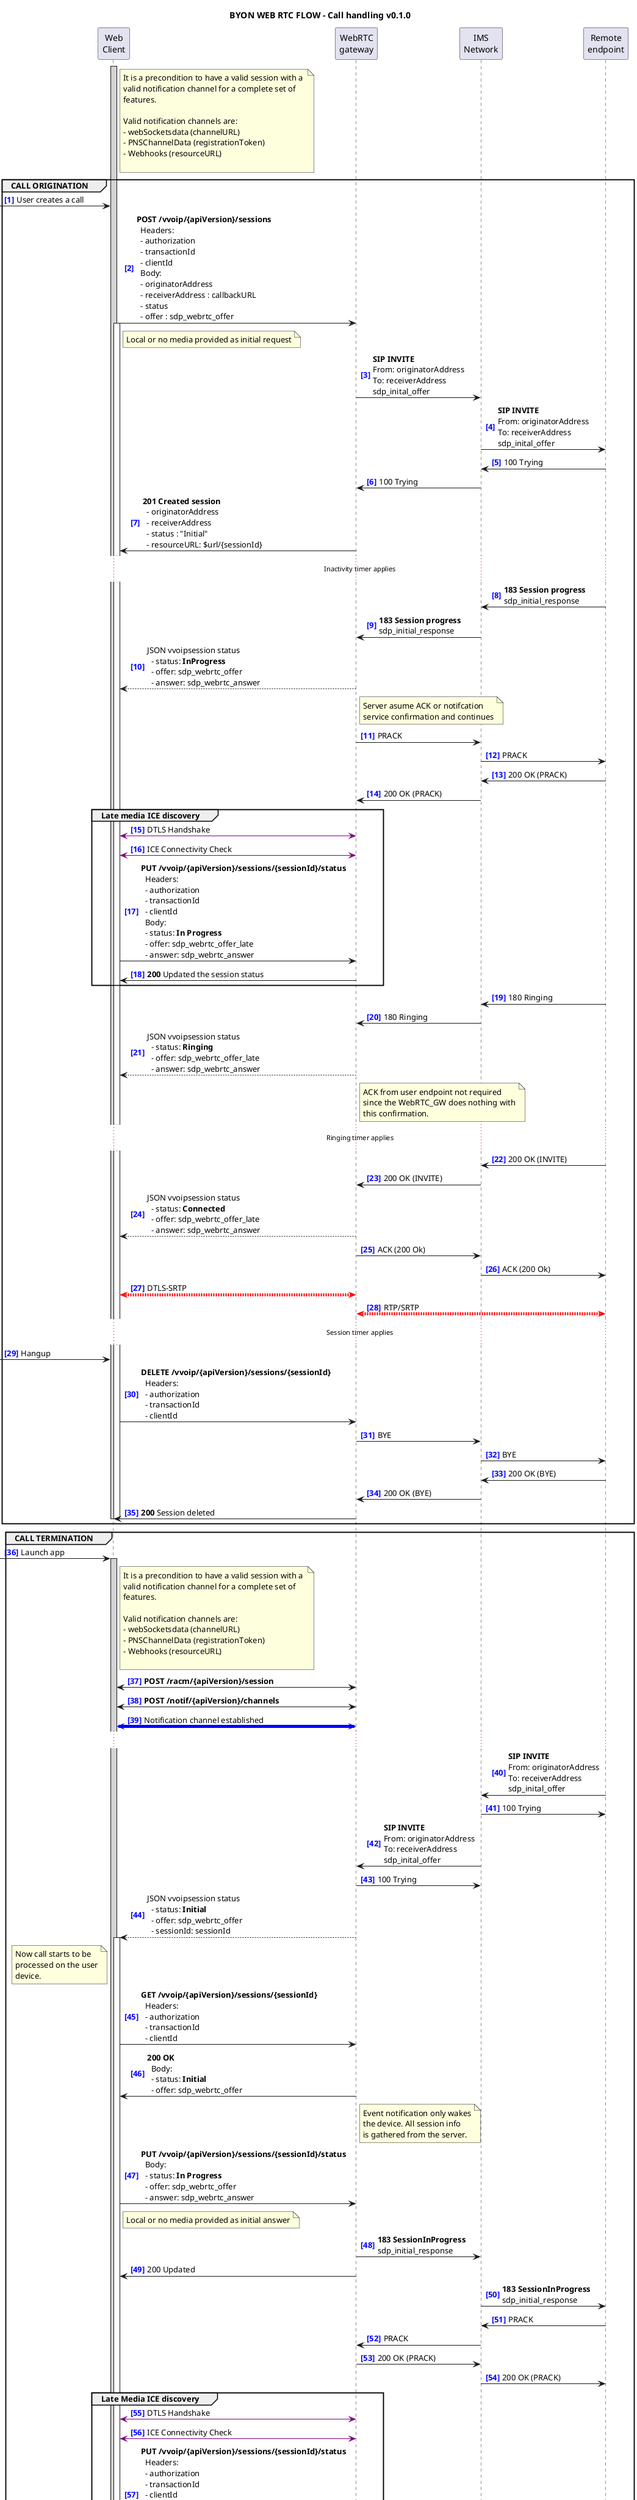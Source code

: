 @startuml BYON Callhandling 0.1.0

title "BYON WEB RTC FLOW - Call handling v0.1.0"
autonumber "<font color=blue><b>[0]"

<style>
.audioStyle {
  arrow {
    LineColor red
    LineThickness 5
  }
}
.wsStyle { 
  arrow { 
    LineColor blue 
    LineThickness 5 
  } 
} 
</style>

'participant "Notification\nclient" as WebClient
participant "Web\nClient" as WebClient
'participant OAuth #LightGreen
participant "WebRTC\ngateway" as WebRTC_GW
participant "IMS\nNetwork" as IMS_Network
participant "Remote\nendpoint" as RemoteEndpoint

' --- Notification Channel 

activate WebClient #LightGray
note right WebClient
  It is a precondition to have a valid session with a 
  valid notification channel for a complete set of 
  features. 
   
  Valid notification channels are: 
  - webSocketsdata (channelURL)
  - PNSChannelData (registrationToken)
  - Webhooks (resourceURL)
  
end note

' ---------------------------------------------------------
' CALL ORIGINATION - WebRTC device initiaties voice session
' ---------------------------------------------------------

group CALL ORIGINATION

[-> WebClient: User creates a call

WebClient -> WebRTC_GW : **POST /vvoip/{apiVersion}/sessions** \n\
  Headers:\n\
  - authorization\n\
  - transactionId\n\
  - clientId\n\
  Body:\n\
  - originatorAddress \n\
  - receiverAddress : callbackURL \n\
  - status \n\
  - offer : sdp_webrtc_offer
activate WebClient

note right of WebClient
Local or no media provided as initial request
end note


WebRTC_GW -> IMS_Network: **SIP INVITE** \n\
From: originatorAddress \n\
To: receiverAddress \n\
sdp_inital_offer

IMS_Network -> RemoteEndpoint: **SIP INVITE** \n\
From: originatorAddress \n\
To: receiverAddress \n\
sdp_inital_offer

RemoteEndpoint -> IMS_Network: 100 Trying
IMS_Network -> WebRTC_GW: 100 Trying 
WebRTC_GW -> WebClient: **201 Created session** \n\
  - originatorAddress \n\
  - receiverAddress \n\
  - status : "Initial" \n\
  - resourceURL: $url/{sessionId}

...Inactivity timer applies...

RemoteEndpoint -> IMS_Network: **183 Session progress** \n\
sdp_initial_response
IMS_Network -> WebRTC_GW: **183 Session progress** \n\
sdp_initial_response
WebRTC_GW --> WebClient: JSON vvoipsession status \n\
  - status: **InProgress** \n\
  - offer: sdp_webrtc_offer \n\
  - answer: sdp_webrtc_answer

note right of WebRTC_GW
Server asume ACK or notifcation
service confirmation and continues
end note
WebRTC_GW ->IMS_Network: PRACK
IMS_Network -> RemoteEndpoint: PRACK
RemoteEndpoint -> IMS_Network: 200 OK (PRACK)
IMS_Network -> WebRTC_GW: 200 OK (PRACK)

group Late media ICE discovery
WebClient <[#purple]-> WebRTC_GW: DTLS Handshake
WebClient <[#purple]-> WebRTC_GW: ICE Connectivity Check
WebClient -> WebRTC_GW: **PUT /vvoip/{apiVersion}/sessions/{sessionId}/status**\n\
  Headers:\n\
  - authorization\n\
  - transactionId\n\
  - clientId\n\
  Body: \n\
  - status: **In Progress** \n\
  - offer: sdp_webrtc_offer_late \n\
  - answer: sdp_webrtc_answer
WebClient <- WebRTC_GW: **200** Updated the session status
end

RemoteEndpoint ->IMS_Network: 180 Ringing
IMS_Network -> WebRTC_GW: 180 Ringing
WebRTC_GW --> WebClient: JSON vvoipsession status\n\
  - status: **Ringing** \n\
  - offer: sdp_webrtc_offer_late \n\
  - answer: sdp_webrtc_answer

note right of WebRTC_GW
  ACK from user endpoint not required
  since the WebRTC_GW does nothing with
  this confirmation.
end note

...Ringing timer applies...

RemoteEndpoint -> IMS_Network: 200 OK (INVITE)
IMS_Network -> WebRTC_GW: 200 OK (INVITE)
WebRTC_GW --> WebClient: JSON vvoipsession status\n\
  - status: **Connected** \n\
  - offer: sdp_webrtc_offer_late \n\
  - answer: sdp_webrtc_answer
WebRTC_GW -> IMS_Network: ACK (200 Ok)
IMS_Network -> RemoteEndpoint: ACK (200 Ok)

WebClient <--> WebRTC_GW <<audioStyle>>: DTLS-SRTP
WebRTC_GW <--> RemoteEndpoint <<audioStyle>>: RTP/SRTP

...Session timer applies...

[-> WebClient: Hangup
WebClient -> WebRTC_GW: **DELETE /vvoip/{apiVersion}/sessions/{sessionId}**\n\
  Headers:\n\
  - authorization\n\
  - transactionId\n\
  - clientId
WebRTC_GW -> IMS_Network: BYE
IMS_Network -> RemoteEndpoint: BYE

RemoteEndpoint -> IMS_Network: 200 OK (BYE)
IMS_Network -> WebRTC_GW: 200 OK (BYE)
WebClient <- WebRTC_GW: **200** Session deleted

deactivate WebClient
deactivate WebClient

end

' -------------------------------------------------------
' CALL TERMINATION - WebRTC device receives voice session
' -------------------------------------------------------

group CALL TERMINATION

[-> WebClient: Launch app
activate WebClient #LightGray
note right WebClient
  It is a precondition to have a valid session with a 
  valid notification channel for a complete set of 
  features. 
   
  Valid notification channels are: 
  - webSocketsdata (channelURL)
  - PNSChannelData (registrationToken)
  - Webhooks (resourceURL)
  
end note
WebClient <-> WebRTC_GW: **POST /racm/{apiVersion}/session**
WebClient <-> WebRTC_GW: **POST /notif/{apiVersion}/channels**
WebClient <-> WebRTC_GW <<wsStyle>>: Notification channel established

...

RemoteEndpoint -> IMS_Network: **SIP INVITE** \n\
From: originatorAddress \n\
To: receiverAddress \n\
sdp_inital_offer

IMS_Network -> RemoteEndpoint: 100 Trying

IMS_Network -> WebRTC_GW: **SIP INVITE** \n\
From: originatorAddress \n\
To: receiverAddress \n\
sdp_inital_offer

WebRTC_GW -> IMS_Network: 100 Trying

WebRTC_GW --> WebClient: JSON vvoipsession status\n\
  - status: **Initial** \n\
  - offer: sdp_webrtc_offer \n\
  - sessionId: sessionId
activate WebClient
note left of WebClient
Now call starts to be
processed on the user
device.
end note

' Retrieve call information
WebClient -> WebRTC_GW: **GET /vvoip/{apiVersion}/sessions/{sessionId}**\n\
  Headers:\n\
  - authorization\n\
  - transactionId\n\
  - clientId
WebClient <- WebRTC_GW: **200 OK** \n\
  Body: \n\
  - status: **Initial** \n\
  - offer: sdp_webrtc_offer
note right WebRTC_GW
  Event notification only wakes
  the device. All session info
  is gathered from the server.
end note

' Initial WebClient setup
WebClient -> WebRTC_GW: **PUT /vvoip/{apiVersion}/sessions/{sessionId}/status**\n\
  Body: \n\
  - status: **In Progress** \n\
  - offer: sdp_webrtc_offer \n\
  - answer: sdp_webrtc_answer
note right of WebClient
Local or no media provided as initial answer
end note
WebRTC_GW -> IMS_Network: **183 SessionInProgress** \n\
sdp_initial_response
WebRTC_GW -> WebClient: 200 Updated
IMS_Network -> RemoteEndpoint: **183 SessionInProgress** \n\
sdp_initial_response
RemoteEndpoint -> IMS_Network: PRACK
IMS_Network -> WebRTC_GW: PRACK
WebRTC_GW -> IMS_Network: 200 OK (PRACK)
IMS_Network -> RemoteEndpoint: 200 OK (PRACK)

' WebClient Media discovery
group Late Media ICE discovery
WebClient <[#purple]-> WebRTC_GW: DTLS Handshake
WebClient <[#purple]-> WebRTC_GW: ICE Connectivity Check
WebClient -> WebRTC_GW: **PUT /vvoip/{apiVersion}/sessions/{sessionId}/status**\n\
  Headers:\n\
  - authorization\n\
  - transactionId\n\
  - clientId \n\
  Body: \n\
  - status: **In Progress** \n\
  - offer: sdp_webrtc_offer \n\
  - answer: sdp_webrtc_answer_late
WebRTC_GW -> WebClient: 200 Updated

end

[<- WebClient : Ringing
WebClient -> WebRTC_GW: **PUT /vvoip/{apiVersion}/sessions/{sessionId}/status**\n\
  Headers:\n\
  - authorization\n\
  - transactionId\n\
  - clientId \n\
  Body: \n\
  - status: **Ringing** \n\
  - offer: sdp_webrtc_offer \n\
  - answer: sdp_webrtc_answer_late
WebRTC_GW -> WebClient: 200 Updated
WebRTC_GW -> IMS_Network: 180 Ringing
IMS_Network -> RemoteEndpoint: 180 Ringing

[-> WebClient : Answer]
WebClient -> WebRTC_GW: **PUT /vvoip/{apiVersion}/sessions/{sessionId}/status**\n\
  Headers:\n\
  - authorization\n\
  - transactionId\n\
  - clientId \n\
  Body: \n\
  - status: **Connected** \n\
  - offer: sdp_webrtc_offer \n\
  - answer: sdp_webrtc_answer_late
WebRTC_GW -> WebClient: 200 Updated

WebRTC_GW -> IMS_Network: 200 OK
IMS_Network -> RemoteEndpoint: 200 Ok 
RemoteEndpoint -> IMS_Network: ACK
IMS_Network -> WebRTC_GW: ACK
WebRTC_GW --> WebClient: JSON vvoipsession status\n\
  - status: **Connected** \n\
  - offer: sdp_webrtc_offer \n\
  - answer: sdp_webrtc_answer_late

WebClient <--> WebRTC_GW <<audioStyle>>: DTLS-SRTP
WebRTC_GW <--> RemoteEndpoint <<audioStyle>>: RTP/SRTP

RemoteEndpoint -> IMS_Network: BYE
IMS_Network -> WebRTC_GW: BYE
WebRTC_GW --> WebClient: JSON vvoipsession status\n\
  - status: **Released** \n\
  - offer: sdp_webrtc_offer \n\
  - answer: sdp_webrtc_answer_late

deactivate WebClient
WebRTC_GW -> IMS_Network: 200 OK (BYE)
IMS_Network -> RemoteEndpoint: 200 OK (BYE)

end

@enduml
